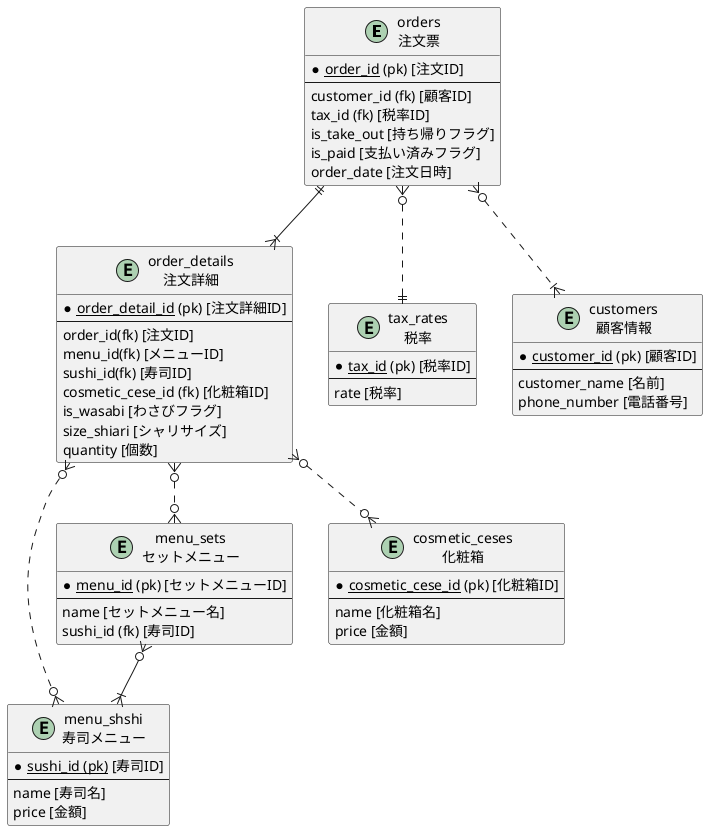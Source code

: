 @startuml

entity orders as "orders\n注文票" {
  * <u>order_id</u> (pk) [注文ID]
  --
  customer_id (fk) [顧客ID]
  tax_id (fk) [税率ID]
  is_take_out [持ち帰りフラグ]
  is_paid [支払い済みフラグ]
  order_date [注文日時]
}

entity order_details as "order_details\n注文詳細" {
  * <u>order_detail_id</u> (pk) [注文詳細ID]
  --
  order_id(fk) [注文ID]
  menu_id(fk) [メニューID]
  sushi_id(fk) [寿司ID]
  cosmetic_cese_id (fk) [化粧箱ID]
  is_wasabi [わさびフラグ]
  size_shiari [シャリサイズ]
  quantity [個数]
}

entity menu_shshi as "menu_shshi\n寿司メニュー" {
  * <u>sushi_id (pk)</u> [寿司ID]
  --
  name [寿司名]
  price [金額]
}

entity menu_sets as "menu_sets\nセットメニュー" {
  * <u>menu_id</u> (pk) [セットメニューID]
  --
  name [セットメニュー名]
  sushi_id (fk) [寿司ID]
}


entity cosmetic_ceses as "cosmetic_ceses\n化粧箱" {
  * <u>cosmetic_cese_id</u> (pk) [化粧箱ID]
  --
  name [化粧箱名]
  price [金額]
}

entity tax_rates as "tax_rates\n税率" {
  * <u>tax_id</u> (pk) [税率ID]
  --
  rate [税率]
}

entity customers as "customers\n顧客情報" {
  * <u>customer_id</u> (pk) [顧客ID]
  --
  customer_name [名前]
  phone_number [電話番号]
}

orders ||--|{ order_details
orders }o..|| tax_rates
orders }o..|{ customers
order_details }o..o{ menu_sets
order_details }o..o{ menu_shshi
order_details }o..o{ cosmetic_ceses
menu_sets }o--|{ menu_shshi

' 1 対 0 または 1
'   users ||..o| user_details
' 1 対 1
'   users ||..|| user_details
' 1 対 0 以上
'   users ||..o{ user_items
' 1 対 1 以上
'   users ||..|{ user_items

@enduml
